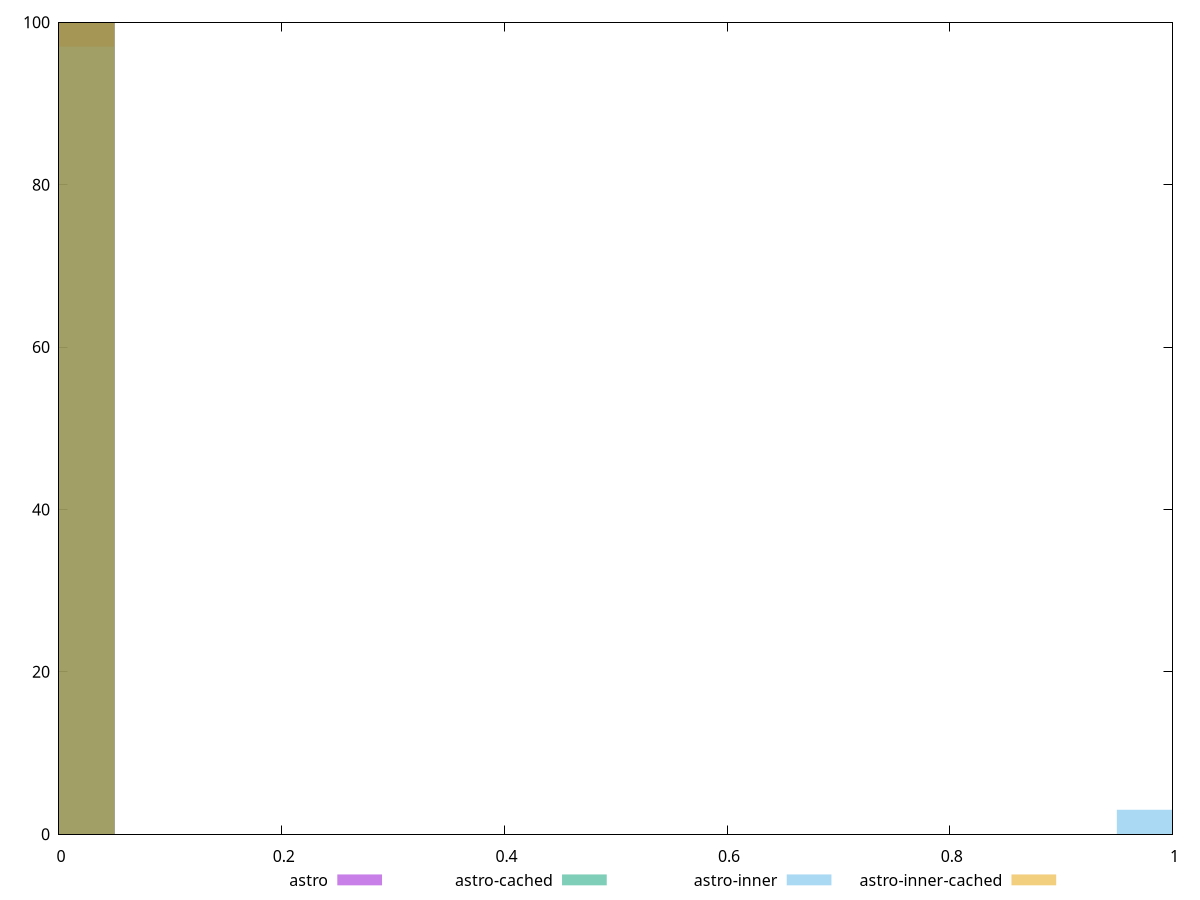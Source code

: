 reset

$astro <<EOF
0 100
EOF

$astroCached <<EOF
0 100
EOF

$astroInner <<EOF
0 97
1 3
EOF

$astroInnerCached <<EOF
0 100
EOF

set key outside below
set boxwidth 0.1
set xrange [0:1]
set yrange [0:100]
set trange [0:100]
set style fill transparent solid 0.5 noborder
set terminal svg size 640, 520 enhanced background rgb 'white'
set output "reports/report_00033_2021-03-01T14-23-16.841Z/third-party-summary/comparison/histogram/all_score.svg"

plot $astro title "astro" with boxes, \
     $astroCached title "astro-cached" with boxes, \
     $astroInner title "astro-inner" with boxes, \
     $astroInnerCached title "astro-inner-cached" with boxes

reset
